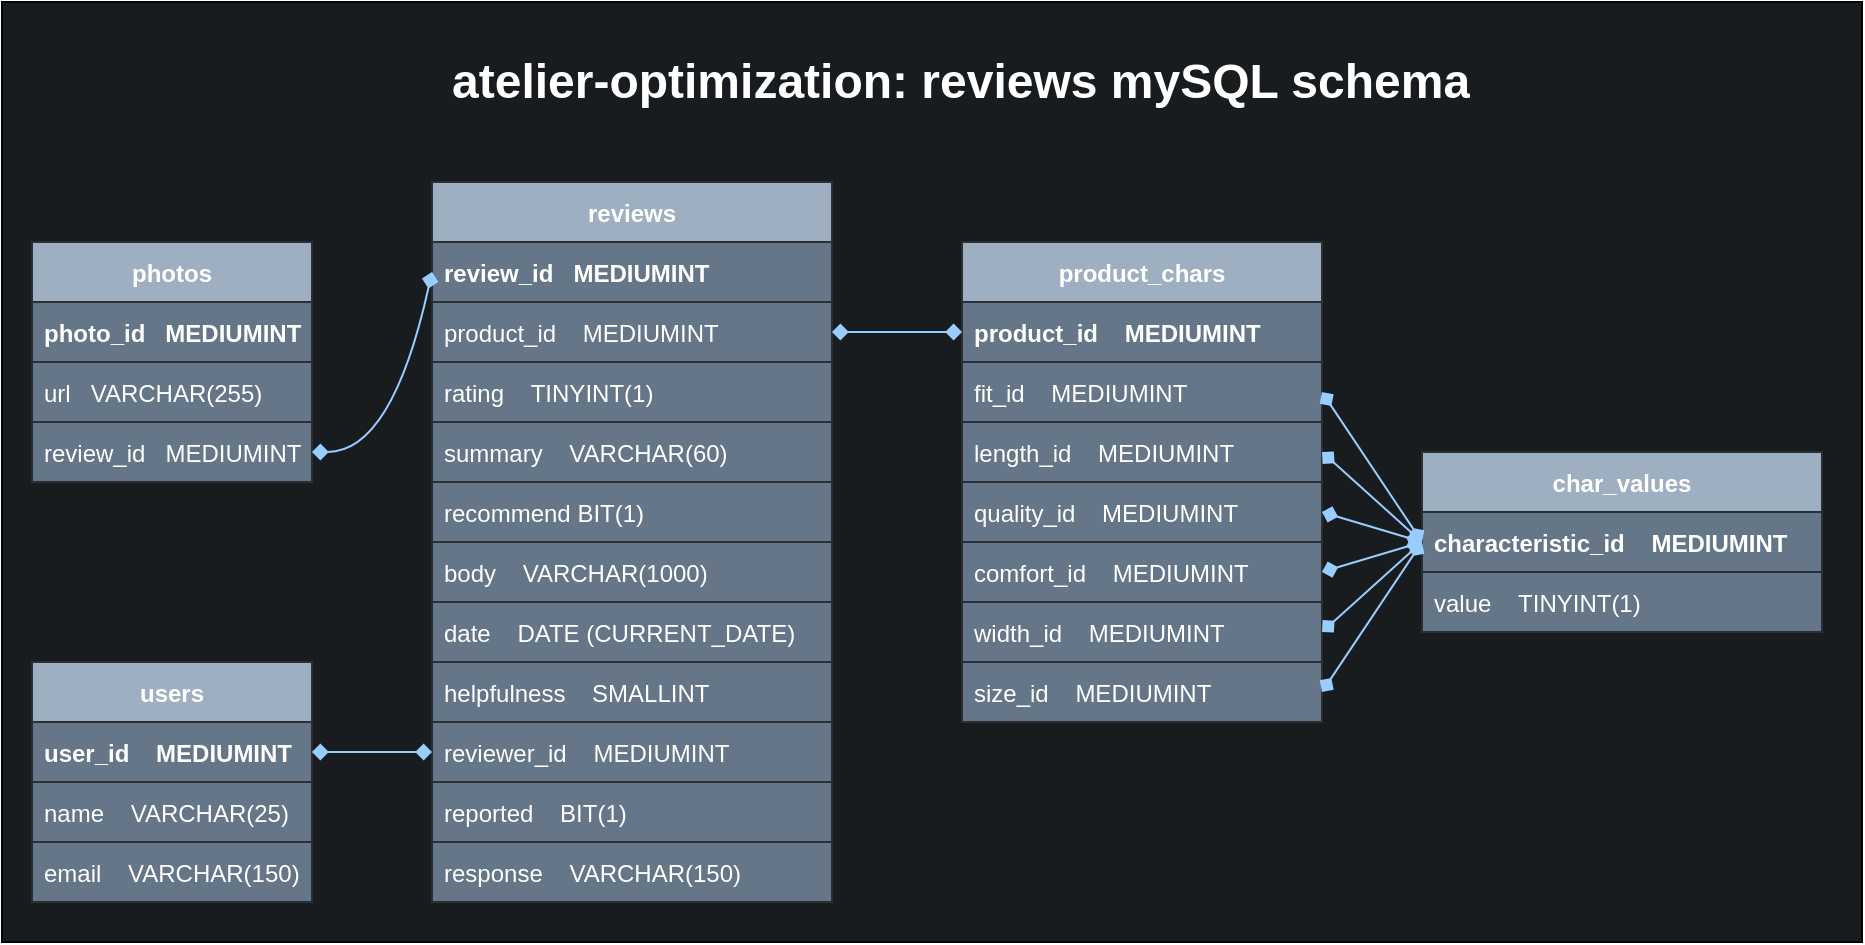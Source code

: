 <mxfile>
    <diagram id="_EJG4oYxqdX2drHbQtYK" name="Page-1">
        <mxGraphModel dx="393" dy="550" grid="1" gridSize="10" guides="1" tooltips="1" connect="1" arrows="1" fold="1" page="1" pageScale="1" pageWidth="850" pageHeight="1100" math="0" shadow="0">
            <root>
                <mxCell id="0"/>
                <mxCell id="1" parent="0"/>
                <mxCell id="55" value="" style="rounded=0;whiteSpace=wrap;html=1;strokeColor=#000000;fillColor=#191C1F;" parent="1" vertex="1">
                    <mxGeometry x="80" y="80" width="930" height="470" as="geometry"/>
                </mxCell>
                <mxCell id="2" value="photos" style="swimlane;fontStyle=1;childLayout=stackLayout;horizontal=1;startSize=30;horizontalStack=0;resizeParent=1;resizeParentMax=0;resizeLast=0;collapsible=1;marginBottom=0;fillColor=#9FAFC2;strokeColor=#2A2F36;fontColor=#ffffff;" parent="1" vertex="1">
                    <mxGeometry x="95" y="200" width="140" height="120" as="geometry">
                        <mxRectangle x="95" y="200" width="70" height="30" as="alternateBounds"/>
                    </mxGeometry>
                </mxCell>
                <mxCell id="3" value="photo_id   MEDIUMINT" style="text;align=left;verticalAlign=middle;spacingLeft=4;spacingRight=4;overflow=hidden;points=[[0,0.5],[1,0.5]];portConstraint=eastwest;rotatable=0;fontStyle=1;fillColor=#647687;strokeColor=#2A2F36;fontColor=#ffffff;" parent="2" vertex="1">
                    <mxGeometry y="30" width="140" height="30" as="geometry"/>
                </mxCell>
                <mxCell id="4" value="url   VARCHAR(255)" style="text;align=left;verticalAlign=middle;spacingLeft=4;spacingRight=4;overflow=hidden;points=[[0,0.5],[1,0.5]];portConstraint=eastwest;rotatable=0;fillColor=#647687;strokeColor=#2A2F36;fontColor=#ffffff;" parent="2" vertex="1">
                    <mxGeometry y="60" width="140" height="30" as="geometry"/>
                </mxCell>
                <mxCell id="5" value="review_id   MEDIUMINT" style="text;align=left;verticalAlign=middle;spacingLeft=4;spacingRight=4;overflow=hidden;points=[[0,0.5],[1,0.5]];portConstraint=eastwest;rotatable=0;fillColor=#647687;strokeColor=#2A2F36;fontColor=#ffffff;" parent="2" vertex="1">
                    <mxGeometry y="90" width="140" height="30" as="geometry"/>
                </mxCell>
                <mxCell id="7" value="reviews" style="swimlane;fontStyle=1;childLayout=stackLayout;horizontal=1;startSize=30;horizontalStack=0;resizeParent=1;resizeParentMax=0;resizeLast=0;collapsible=1;marginBottom=0;fillColor=#9FAFC2;strokeColor=#2A2F36;fontColor=#ffffff;" parent="1" vertex="1">
                    <mxGeometry x="295" y="170" width="200" height="360" as="geometry"/>
                </mxCell>
                <mxCell id="8" value="review_id   MEDIUMINT" style="text;align=left;verticalAlign=middle;spacingLeft=4;spacingRight=4;overflow=hidden;points=[[0,0.5],[1,0.5]];portConstraint=eastwest;rotatable=0;fontStyle=1;fillColor=#647687;strokeColor=#2A2F36;fontColor=#ffffff;" parent="7" vertex="1">
                    <mxGeometry y="30" width="200" height="30" as="geometry"/>
                </mxCell>
                <mxCell id="9" value="product_id    MEDIUMINT" style="text;align=left;verticalAlign=middle;spacingLeft=4;spacingRight=4;overflow=hidden;points=[[0,0.5],[1,0.5]];portConstraint=eastwest;rotatable=0;fillColor=#647687;strokeColor=#2A2F36;fontColor=#ffffff;" parent="7" vertex="1">
                    <mxGeometry y="60" width="200" height="30" as="geometry"/>
                </mxCell>
                <mxCell id="10" value="rating    TINYINT(1)" style="text;align=left;verticalAlign=middle;spacingLeft=4;spacingRight=4;overflow=hidden;points=[[0,0.5],[1,0.5]];portConstraint=eastwest;rotatable=0;fillColor=#647687;strokeColor=#2A2F36;fontColor=#ffffff;" parent="7" vertex="1">
                    <mxGeometry y="90" width="200" height="30" as="geometry"/>
                </mxCell>
                <mxCell id="11" value="summary    VARCHAR(60)" style="text;align=left;verticalAlign=middle;spacingLeft=4;spacingRight=4;overflow=hidden;points=[[0,0.5],[1,0.5]];portConstraint=eastwest;rotatable=0;fillColor=#647687;strokeColor=#2A2F36;fontColor=#ffffff;" parent="7" vertex="1">
                    <mxGeometry y="120" width="200" height="30" as="geometry"/>
                </mxCell>
                <mxCell id="13" value="recommend BIT(1)" style="text;align=left;verticalAlign=middle;spacingLeft=4;spacingRight=4;overflow=hidden;points=[[0,0.5],[1,0.5]];portConstraint=eastwest;rotatable=0;fillColor=#647687;strokeColor=#2A2F36;fontColor=#ffffff;" parent="7" vertex="1">
                    <mxGeometry y="150" width="200" height="30" as="geometry"/>
                </mxCell>
                <mxCell id="14" value="body    VARCHAR(1000)" style="text;align=left;verticalAlign=middle;spacingLeft=4;spacingRight=4;overflow=hidden;points=[[0,0.5],[1,0.5]];portConstraint=eastwest;rotatable=0;fillColor=#647687;strokeColor=#2A2F36;fontColor=#ffffff;" parent="7" vertex="1">
                    <mxGeometry y="180" width="200" height="30" as="geometry"/>
                </mxCell>
                <mxCell id="15" value="date    DATE (CURRENT_DATE)" style="text;align=left;verticalAlign=middle;spacingLeft=4;spacingRight=4;overflow=hidden;points=[[0,0.5],[1,0.5]];portConstraint=eastwest;rotatable=0;fillColor=#647687;strokeColor=#2A2F36;fontColor=#ffffff;" parent="7" vertex="1">
                    <mxGeometry y="210" width="200" height="30" as="geometry"/>
                </mxCell>
                <mxCell id="16" value="helpfulness    SMALLINT" style="text;align=left;verticalAlign=middle;spacingLeft=4;spacingRight=4;overflow=hidden;points=[[0,0.5],[1,0.5]];portConstraint=eastwest;rotatable=0;fillColor=#647687;strokeColor=#2A2F36;fontColor=#ffffff;" parent="7" vertex="1">
                    <mxGeometry y="240" width="200" height="30" as="geometry"/>
                </mxCell>
                <mxCell id="17" value="reviewer_id    MEDIUMINT" style="text;align=left;verticalAlign=middle;spacingLeft=4;spacingRight=4;overflow=hidden;points=[[0,0.5],[1,0.5]];portConstraint=eastwest;rotatable=0;fillColor=#647687;strokeColor=#2A2F36;fontColor=#ffffff;" parent="7" vertex="1">
                    <mxGeometry y="270" width="200" height="30" as="geometry"/>
                </mxCell>
                <mxCell id="18" value="reported    BIT(1)" style="text;align=left;verticalAlign=middle;spacingLeft=4;spacingRight=4;overflow=hidden;points=[[0,0.5],[1,0.5]];portConstraint=eastwest;rotatable=0;fillColor=#647687;strokeColor=#2A2F36;fontColor=#ffffff;" parent="7" vertex="1">
                    <mxGeometry y="300" width="200" height="30" as="geometry"/>
                </mxCell>
                <mxCell id="59" value="response    VARCHAR(150)" style="text;align=left;verticalAlign=middle;spacingLeft=4;spacingRight=4;overflow=hidden;points=[[0,0.5],[1,0.5]];portConstraint=eastwest;rotatable=0;fillColor=#647687;strokeColor=#2A2F36;fontColor=#ffffff;" parent="7" vertex="1">
                    <mxGeometry y="330" width="200" height="30" as="geometry"/>
                </mxCell>
                <mxCell id="19" value="users" style="swimlane;fontStyle=1;childLayout=stackLayout;horizontal=1;startSize=30;horizontalStack=0;resizeParent=1;resizeParentMax=0;resizeLast=0;collapsible=1;marginBottom=0;fillColor=#9FAFC2;strokeColor=#2A2F36;fontColor=#ffffff;" parent="1" vertex="1">
                    <mxGeometry x="95" y="410" width="140" height="120" as="geometry"/>
                </mxCell>
                <mxCell id="20" value="user_id    MEDIUMINT" style="text;align=left;verticalAlign=middle;spacingLeft=4;spacingRight=4;overflow=hidden;points=[[0,0.5],[1,0.5]];portConstraint=eastwest;rotatable=0;fontStyle=1;fillColor=#647687;strokeColor=#2A2F36;fontColor=#ffffff;" parent="19" vertex="1">
                    <mxGeometry y="30" width="140" height="30" as="geometry"/>
                </mxCell>
                <mxCell id="21" value="name    VARCHAR(25)" style="text;align=left;verticalAlign=middle;spacingLeft=4;spacingRight=4;overflow=hidden;points=[[0,0.5],[1,0.5]];portConstraint=eastwest;rotatable=0;fillColor=#647687;strokeColor=#2A2F36;fontColor=#ffffff;" parent="19" vertex="1">
                    <mxGeometry y="60" width="140" height="30" as="geometry"/>
                </mxCell>
                <mxCell id="22" value="email    VARCHAR(150)" style="text;align=left;verticalAlign=middle;spacingLeft=4;spacingRight=4;overflow=hidden;points=[[0,0.5],[1,0.5]];portConstraint=eastwest;rotatable=0;fillColor=#647687;strokeColor=#2A2F36;fontColor=#ffffff;" parent="19" vertex="1">
                    <mxGeometry y="90" width="140" height="30" as="geometry"/>
                </mxCell>
                <mxCell id="23" value="" style="edgeStyle=none;html=1;entryX=0;entryY=0.5;entryDx=0;entryDy=0;exitX=1;exitY=0.5;exitDx=0;exitDy=0;curved=1;endArrow=diamond;endFill=1;startArrow=diamond;startFill=1;fillColor=#dae8fc;strokeColor=#99CCFF;" parent="1" source="5" target="8" edge="1">
                    <mxGeometry relative="1" as="geometry">
                        <Array as="points">
                            <mxPoint x="275" y="305"/>
                        </Array>
                    </mxGeometry>
                </mxCell>
                <mxCell id="24" value="" style="edgeStyle=none;curved=1;html=1;startArrow=diamond;startFill=1;endArrow=diamond;endFill=1;exitX=1;exitY=0.5;exitDx=0;exitDy=0;entryX=0;entryY=0.5;entryDx=0;entryDy=0;fillColor=#dae8fc;strokeColor=#99CCFF;" parent="1" source="20" target="17" edge="1">
                    <mxGeometry relative="1" as="geometry"/>
                </mxCell>
                <mxCell id="25" value="char_values" style="swimlane;fontStyle=1;childLayout=stackLayout;horizontal=1;startSize=30;horizontalStack=0;resizeParent=1;resizeParentMax=0;resizeLast=0;collapsible=1;marginBottom=0;fillColor=#9FAFC2;strokeColor=#2A2F36;fontColor=#ffffff;" parent="1" vertex="1">
                    <mxGeometry x="790" y="305" width="200" height="90" as="geometry"/>
                </mxCell>
                <mxCell id="27" value="characteristic_id    MEDIUMINT" style="text;align=left;verticalAlign=middle;spacingLeft=4;spacingRight=4;overflow=hidden;points=[[0,0.5],[1,0.5]];portConstraint=eastwest;rotatable=0;fontStyle=1;fillColor=#647687;strokeColor=#2A2F36;fontColor=#ffffff;" parent="25" vertex="1">
                    <mxGeometry y="30" width="200" height="30" as="geometry"/>
                </mxCell>
                <mxCell id="35" value="value    TINYINT(1)" style="text;align=left;verticalAlign=middle;spacingLeft=4;spacingRight=4;overflow=hidden;points=[[0,0.5],[1,0.5]];portConstraint=eastwest;rotatable=0;fillColor=#647687;strokeColor=#2A2F36;fontColor=#ffffff;" parent="25" vertex="1">
                    <mxGeometry y="60" width="200" height="30" as="geometry"/>
                </mxCell>
                <mxCell id="44" value="product_chars" style="swimlane;fontStyle=1;childLayout=stackLayout;horizontal=1;startSize=30;horizontalStack=0;resizeParent=1;resizeParentMax=0;resizeLast=0;collapsible=1;marginBottom=0;fillColor=#9FAFC2;strokeColor=#2A2F36;fontColor=#ffffff;" parent="1" vertex="1">
                    <mxGeometry x="560" y="200" width="180" height="240" as="geometry"/>
                </mxCell>
                <mxCell id="45" value="product_id    MEDIUMINT" style="text;align=left;verticalAlign=middle;spacingLeft=4;spacingRight=4;overflow=hidden;points=[[0,0.5],[1,0.5]];portConstraint=eastwest;rotatable=0;fontStyle=1;fillColor=#647687;strokeColor=#2A2F36;fontColor=#ffffff;" parent="44" vertex="1">
                    <mxGeometry y="30" width="180" height="30" as="geometry"/>
                </mxCell>
                <mxCell id="46" value="fit_id    MEDIUMINT" style="text;align=left;verticalAlign=middle;spacingLeft=4;spacingRight=4;overflow=hidden;points=[[0,0.5],[1,0.5]];portConstraint=eastwest;rotatable=0;fillColor=#647687;strokeColor=#2A2F36;fontColor=#ffffff;" parent="44" vertex="1">
                    <mxGeometry y="60" width="180" height="30" as="geometry"/>
                </mxCell>
                <mxCell id="47" value="length_id    MEDIUMINT" style="text;align=left;verticalAlign=middle;spacingLeft=4;spacingRight=4;overflow=hidden;points=[[0,0.5],[1,0.5]];portConstraint=eastwest;rotatable=0;fillColor=#647687;strokeColor=#2A2F36;fontColor=#ffffff;" parent="44" vertex="1">
                    <mxGeometry y="90" width="180" height="30" as="geometry"/>
                </mxCell>
                <mxCell id="53" value="quality_id    MEDIUMINT" style="text;align=left;verticalAlign=middle;spacingLeft=4;spacingRight=4;overflow=hidden;points=[[0,0.5],[1,0.5]];portConstraint=eastwest;rotatable=0;fillColor=#647687;strokeColor=#2A2F36;fontColor=#ffffff;" parent="44" vertex="1">
                    <mxGeometry y="120" width="180" height="30" as="geometry"/>
                </mxCell>
                <mxCell id="62" value="comfort_id    MEDIUMINT" style="text;align=left;verticalAlign=middle;spacingLeft=4;spacingRight=4;overflow=hidden;points=[[0,0.5],[1,0.5]];portConstraint=eastwest;rotatable=0;fillColor=#647687;strokeColor=#2A2F36;fontColor=#ffffff;" parent="44" vertex="1">
                    <mxGeometry y="150" width="180" height="30" as="geometry"/>
                </mxCell>
                <mxCell id="63" value="width_id    MEDIUMINT" style="text;align=left;verticalAlign=middle;spacingLeft=4;spacingRight=4;overflow=hidden;points=[[0,0.5],[1,0.5]];portConstraint=eastwest;rotatable=0;fillColor=#647687;strokeColor=#2A2F36;fontColor=#ffffff;" parent="44" vertex="1">
                    <mxGeometry y="180" width="180" height="30" as="geometry"/>
                </mxCell>
                <mxCell id="64" value="size_id    MEDIUMINT" style="text;align=left;verticalAlign=middle;spacingLeft=4;spacingRight=4;overflow=hidden;points=[[0,0.5],[1,0.5]];portConstraint=eastwest;rotatable=0;fillColor=#647687;strokeColor=#2A2F36;fontColor=#ffffff;" parent="44" vertex="1">
                    <mxGeometry y="210" width="180" height="30" as="geometry"/>
                </mxCell>
                <mxCell id="56" value="&lt;h1&gt;atelier-optimization: reviews mySQL schema&lt;/h1&gt;&lt;p&gt;&lt;br&gt;&lt;/p&gt;" style="text;html=1;strokeColor=none;fillColor=none;spacing=5;spacingTop=-20;whiteSpace=wrap;overflow=hidden;rounded=0;fontColor=#FFFFFF;" parent="1" vertex="1">
                    <mxGeometry x="300" y="100" width="555" height="50" as="geometry"/>
                </mxCell>
                <mxCell id="60" value="" style="endArrow=diamond;startArrow=diamond;html=1;exitX=1;exitY=0.5;exitDx=0;exitDy=0;entryX=0;entryY=0.5;entryDx=0;entryDy=0;startFill=1;endFill=1;strokeColor=#99CCFF;" parent="1" source="9" target="45" edge="1">
                    <mxGeometry width="50" height="50" relative="1" as="geometry">
                        <mxPoint x="510" y="350" as="sourcePoint"/>
                        <mxPoint x="560" y="260" as="targetPoint"/>
                    </mxGeometry>
                </mxCell>
                <mxCell id="65" value="" style="endArrow=diamond;startArrow=diamond;html=1;strokeColor=#99CCFF;entryX=1;entryY=0.5;entryDx=0;entryDy=0;exitX=0;exitY=0.5;exitDx=0;exitDy=0;startFill=1;endFill=1;" parent="1" source="27" target="46" edge="1">
                    <mxGeometry width="50" height="50" relative="1" as="geometry">
                        <mxPoint x="510" y="350" as="sourcePoint"/>
                        <mxPoint x="560" y="300" as="targetPoint"/>
                    </mxGeometry>
                </mxCell>
                <mxCell id="66" value="" style="endArrow=diamond;startArrow=diamond;html=1;strokeColor=#99CCFF;entryX=1;entryY=0.5;entryDx=0;entryDy=0;startFill=1;endFill=1;exitX=0;exitY=0.5;exitDx=0;exitDy=0;" parent="1" source="27" target="47" edge="1">
                    <mxGeometry width="50" height="50" relative="1" as="geometry">
                        <mxPoint x="800" y="350" as="sourcePoint"/>
                        <mxPoint x="560" y="300" as="targetPoint"/>
                    </mxGeometry>
                </mxCell>
                <mxCell id="67" value="" style="endArrow=diamond;startArrow=diamond;html=1;strokeColor=#99CCFF;entryX=1;entryY=0.5;entryDx=0;entryDy=0;exitX=0;exitY=0.5;exitDx=0;exitDy=0;startFill=1;endFill=1;" parent="1" source="27" target="53" edge="1">
                    <mxGeometry width="50" height="50" relative="1" as="geometry">
                        <mxPoint x="810" y="360" as="sourcePoint"/>
                        <mxPoint x="755" y="315" as="targetPoint"/>
                    </mxGeometry>
                </mxCell>
                <mxCell id="69" value="" style="endArrow=diamond;startArrow=diamond;html=1;strokeColor=#99CCFF;entryX=1;entryY=0.5;entryDx=0;entryDy=0;exitX=0;exitY=0.5;exitDx=0;exitDy=0;startFill=1;endFill=1;" parent="1" source="27" target="62" edge="1">
                    <mxGeometry width="50" height="50" relative="1" as="geometry">
                        <mxPoint x="810" y="365" as="sourcePoint"/>
                        <mxPoint x="755" y="345" as="targetPoint"/>
                    </mxGeometry>
                </mxCell>
                <mxCell id="70" value="" style="endArrow=diamond;startArrow=diamond;html=1;strokeColor=#99CCFF;exitX=0;exitY=0.5;exitDx=0;exitDy=0;startFill=1;endFill=1;entryX=1;entryY=0.5;entryDx=0;entryDy=0;" parent="1" source="27" target="63" edge="1">
                    <mxGeometry width="50" height="50" relative="1" as="geometry">
                        <mxPoint x="810" y="365" as="sourcePoint"/>
                        <mxPoint x="750" y="390" as="targetPoint"/>
                    </mxGeometry>
                </mxCell>
                <mxCell id="71" value="" style="endArrow=diamond;startArrow=diamond;html=1;strokeColor=#99CCFF;exitX=0;exitY=0.5;exitDx=0;exitDy=0;startFill=1;endFill=1;entryX=1;entryY=0.5;entryDx=0;entryDy=0;" parent="1" source="27" target="64" edge="1">
                    <mxGeometry width="50" height="50" relative="1" as="geometry">
                        <mxPoint x="810" y="365" as="sourcePoint"/>
                        <mxPoint x="755" y="405" as="targetPoint"/>
                    </mxGeometry>
                </mxCell>
            </root>
        </mxGraphModel>
    </diagram>
</mxfile>